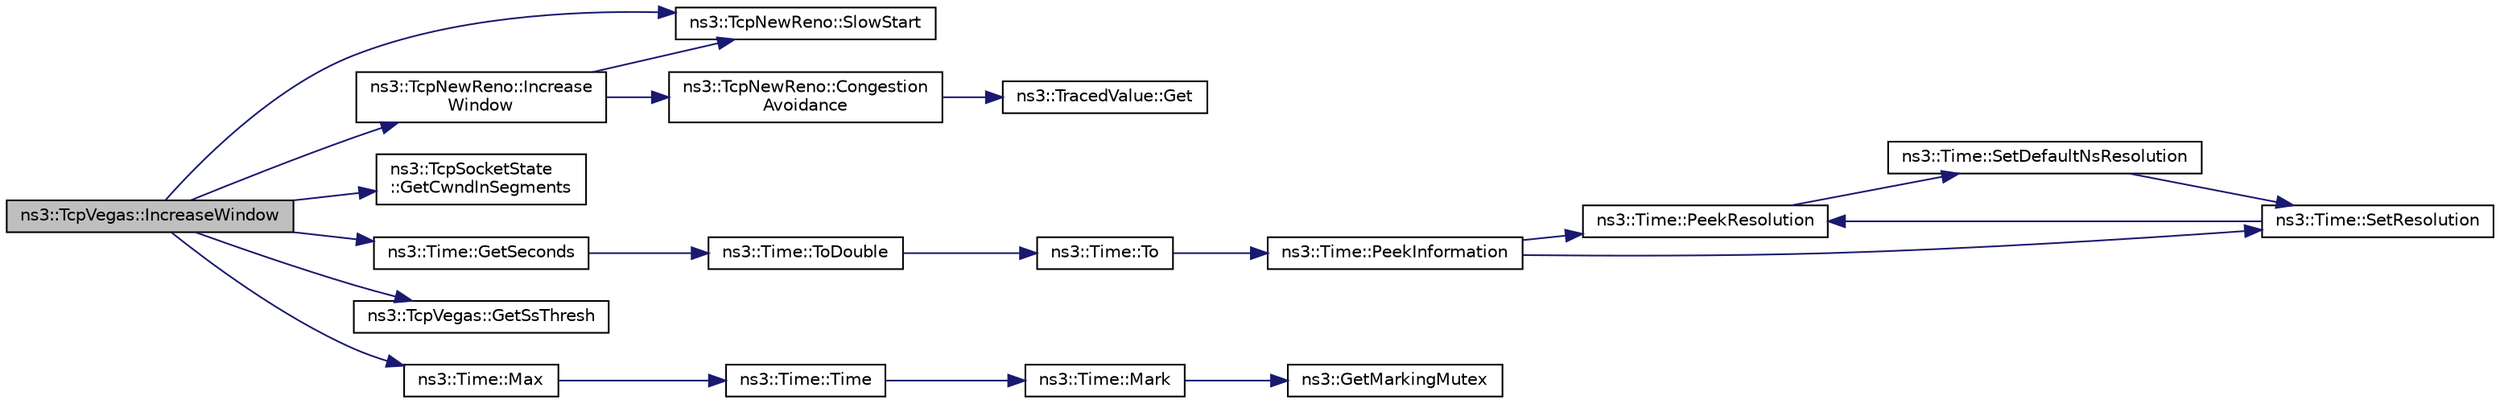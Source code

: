 digraph "ns3::TcpVegas::IncreaseWindow"
{
  edge [fontname="Helvetica",fontsize="10",labelfontname="Helvetica",labelfontsize="10"];
  node [fontname="Helvetica",fontsize="10",shape=record];
  rankdir="LR";
  Node1 [label="ns3::TcpVegas::IncreaseWindow",height=0.2,width=0.4,color="black", fillcolor="grey75", style="filled", fontcolor="black"];
  Node1 -> Node2 [color="midnightblue",fontsize="10",style="solid"];
  Node2 [label="ns3::TcpNewReno::Increase\lWindow",height=0.2,width=0.4,color="black", fillcolor="white", style="filled",URL="$d9/d54/classns3_1_1TcpNewReno.html#a11db8ae90f4cebacc15524a793b0741a",tooltip="Try to increase the cWnd following the NewReno specification. "];
  Node2 -> Node3 [color="midnightblue",fontsize="10",style="solid"];
  Node3 [label="ns3::TcpNewReno::SlowStart",height=0.2,width=0.4,color="black", fillcolor="white", style="filled",URL="$d9/d54/classns3_1_1TcpNewReno.html#a1cf5fd9585eb3b745727f4f5beae0706",tooltip="Tcp NewReno slow start algorithm. "];
  Node2 -> Node4 [color="midnightblue",fontsize="10",style="solid"];
  Node4 [label="ns3::TcpNewReno::Congestion\lAvoidance",height=0.2,width=0.4,color="black", fillcolor="white", style="filled",URL="$d9/d54/classns3_1_1TcpNewReno.html#a34a5eec0649a7b485852c74c825e14ba",tooltip="NewReno congestion avoidance. "];
  Node4 -> Node5 [color="midnightblue",fontsize="10",style="solid"];
  Node5 [label="ns3::TracedValue::Get",height=0.2,width=0.4,color="black", fillcolor="white", style="filled",URL="$df/d97/classns3_1_1TracedValue.html#a10fddd1de961ac65acfbeb440a1e8551"];
  Node1 -> Node6 [color="midnightblue",fontsize="10",style="solid"];
  Node6 [label="ns3::TcpSocketState\l::GetCwndInSegments",height=0.2,width=0.4,color="black", fillcolor="white", style="filled",URL="$dd/db9/classns3_1_1TcpSocketState.html#ab6dfe309ca53fd3207dcafede75ad12d",tooltip="Get cwnd in segments rather than bytes. "];
  Node1 -> Node7 [color="midnightblue",fontsize="10",style="solid"];
  Node7 [label="ns3::Time::GetSeconds",height=0.2,width=0.4,color="black", fillcolor="white", style="filled",URL="$dc/d04/classns3_1_1Time.html#a8f20d5c3b0902d7b4320982f340b57c8"];
  Node7 -> Node8 [color="midnightblue",fontsize="10",style="solid"];
  Node8 [label="ns3::Time::ToDouble",height=0.2,width=0.4,color="black", fillcolor="white", style="filled",URL="$dc/d04/classns3_1_1Time.html#a5fc320666cc3f9b379e64e9263e332b3"];
  Node8 -> Node9 [color="midnightblue",fontsize="10",style="solid"];
  Node9 [label="ns3::Time::To",height=0.2,width=0.4,color="black", fillcolor="white", style="filled",URL="$dc/d04/classns3_1_1Time.html#a04904d9cb915f816b62df3d4e65ce78c"];
  Node9 -> Node10 [color="midnightblue",fontsize="10",style="solid"];
  Node10 [label="ns3::Time::PeekInformation",height=0.2,width=0.4,color="black", fillcolor="white", style="filled",URL="$dc/d04/classns3_1_1Time.html#a0b023c55c20582aa7c1781aacf128034"];
  Node10 -> Node11 [color="midnightblue",fontsize="10",style="solid"];
  Node11 [label="ns3::Time::PeekResolution",height=0.2,width=0.4,color="black", fillcolor="white", style="filled",URL="$dc/d04/classns3_1_1Time.html#a963e53522278fcbdf1ab9f7adbd0f5d6"];
  Node11 -> Node12 [color="midnightblue",fontsize="10",style="solid"];
  Node12 [label="ns3::Time::SetDefaultNsResolution",height=0.2,width=0.4,color="black", fillcolor="white", style="filled",URL="$dc/d04/classns3_1_1Time.html#a6a872e62f71dfa817fef2c549473d980"];
  Node12 -> Node13 [color="midnightblue",fontsize="10",style="solid"];
  Node13 [label="ns3::Time::SetResolution",height=0.2,width=0.4,color="black", fillcolor="white", style="filled",URL="$dc/d04/classns3_1_1Time.html#ac89165ba7715b66017a49c718f4aef09"];
  Node13 -> Node11 [color="midnightblue",fontsize="10",style="solid"];
  Node10 -> Node13 [color="midnightblue",fontsize="10",style="solid"];
  Node1 -> Node14 [color="midnightblue",fontsize="10",style="solid"];
  Node14 [label="ns3::TcpVegas::GetSsThresh",height=0.2,width=0.4,color="black", fillcolor="white", style="filled",URL="$da/d38/classns3_1_1TcpVegas.html#af42952eb204ae641900b1d0ef4d39d97",tooltip="Get slow start threshold following Vegas principle. "];
  Node1 -> Node3 [color="midnightblue",fontsize="10",style="solid"];
  Node1 -> Node15 [color="midnightblue",fontsize="10",style="solid"];
  Node15 [label="ns3::Time::Max",height=0.2,width=0.4,color="black", fillcolor="white", style="filled",URL="$dc/d04/classns3_1_1Time.html#ad3414eb47d40a34971d5e78db88cfc72"];
  Node15 -> Node16 [color="midnightblue",fontsize="10",style="solid"];
  Node16 [label="ns3::Time::Time",height=0.2,width=0.4,color="black", fillcolor="white", style="filled",URL="$dc/d04/classns3_1_1Time.html#a8a39dc1b8cbbd7fe6d940e492d1b925e"];
  Node16 -> Node17 [color="midnightblue",fontsize="10",style="solid"];
  Node17 [label="ns3::Time::Mark",height=0.2,width=0.4,color="black", fillcolor="white", style="filled",URL="$dc/d04/classns3_1_1Time.html#aa7eef2a1119c1c4855d99f1e83d44c54"];
  Node17 -> Node18 [color="midnightblue",fontsize="10",style="solid"];
  Node18 [label="ns3::GetMarkingMutex",height=0.2,width=0.4,color="black", fillcolor="white", style="filled",URL="$d7/d2e/namespacens3.html#ac4356aa982bd2ddb0f7ebbf94539919d"];
}
